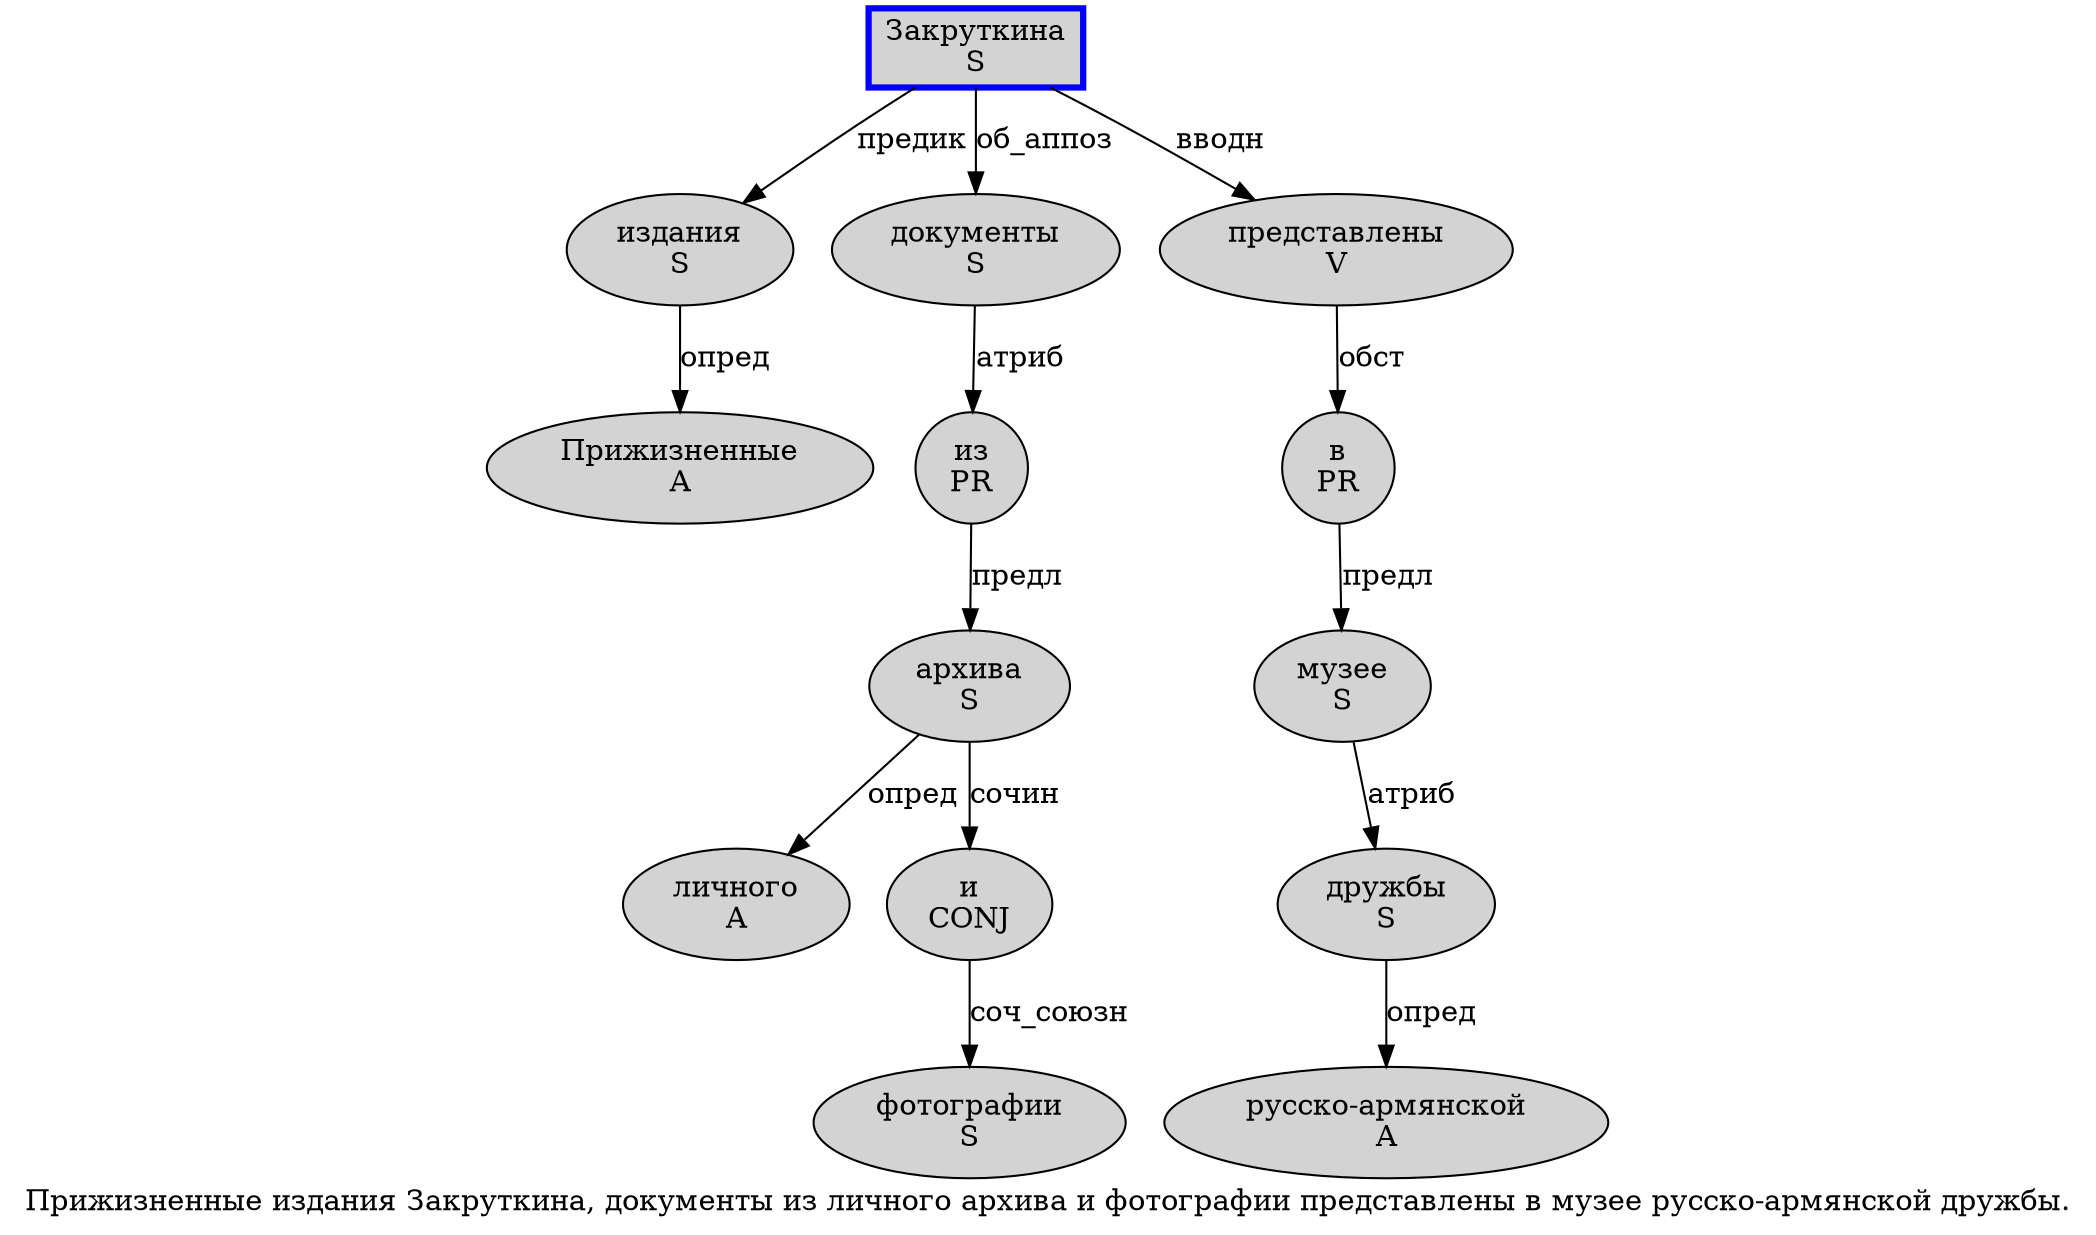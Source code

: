 digraph SENTENCE_1737 {
	graph [label="Прижизненные издания Закруткина, документы из личного архива и фотографии представлены в музее русско-армянской дружбы."]
	node [style=filled]
		0 [label="Прижизненные
A" color="" fillcolor=lightgray penwidth=1 shape=ellipse]
		1 [label="издания
S" color="" fillcolor=lightgray penwidth=1 shape=ellipse]
		2 [label="Закруткина
S" color=blue fillcolor=lightgray penwidth=3 shape=box]
		4 [label="документы
S" color="" fillcolor=lightgray penwidth=1 shape=ellipse]
		5 [label="из
PR" color="" fillcolor=lightgray penwidth=1 shape=ellipse]
		6 [label="личного
A" color="" fillcolor=lightgray penwidth=1 shape=ellipse]
		7 [label="архива
S" color="" fillcolor=lightgray penwidth=1 shape=ellipse]
		8 [label="и
CONJ" color="" fillcolor=lightgray penwidth=1 shape=ellipse]
		9 [label="фотографии
S" color="" fillcolor=lightgray penwidth=1 shape=ellipse]
		10 [label="представлены
V" color="" fillcolor=lightgray penwidth=1 shape=ellipse]
		11 [label="в
PR" color="" fillcolor=lightgray penwidth=1 shape=ellipse]
		12 [label="музее
S" color="" fillcolor=lightgray penwidth=1 shape=ellipse]
		13 [label="русско-армянской
A" color="" fillcolor=lightgray penwidth=1 shape=ellipse]
		14 [label="дружбы
S" color="" fillcolor=lightgray penwidth=1 shape=ellipse]
			1 -> 0 [label="опред"]
			8 -> 9 [label="соч_союзн"]
			12 -> 14 [label="атриб"]
			7 -> 6 [label="опред"]
			7 -> 8 [label="сочин"]
			5 -> 7 [label="предл"]
			4 -> 5 [label="атриб"]
			10 -> 11 [label="обст"]
			2 -> 1 [label="предик"]
			2 -> 4 [label="об_аппоз"]
			2 -> 10 [label="вводн"]
			14 -> 13 [label="опред"]
			11 -> 12 [label="предл"]
}